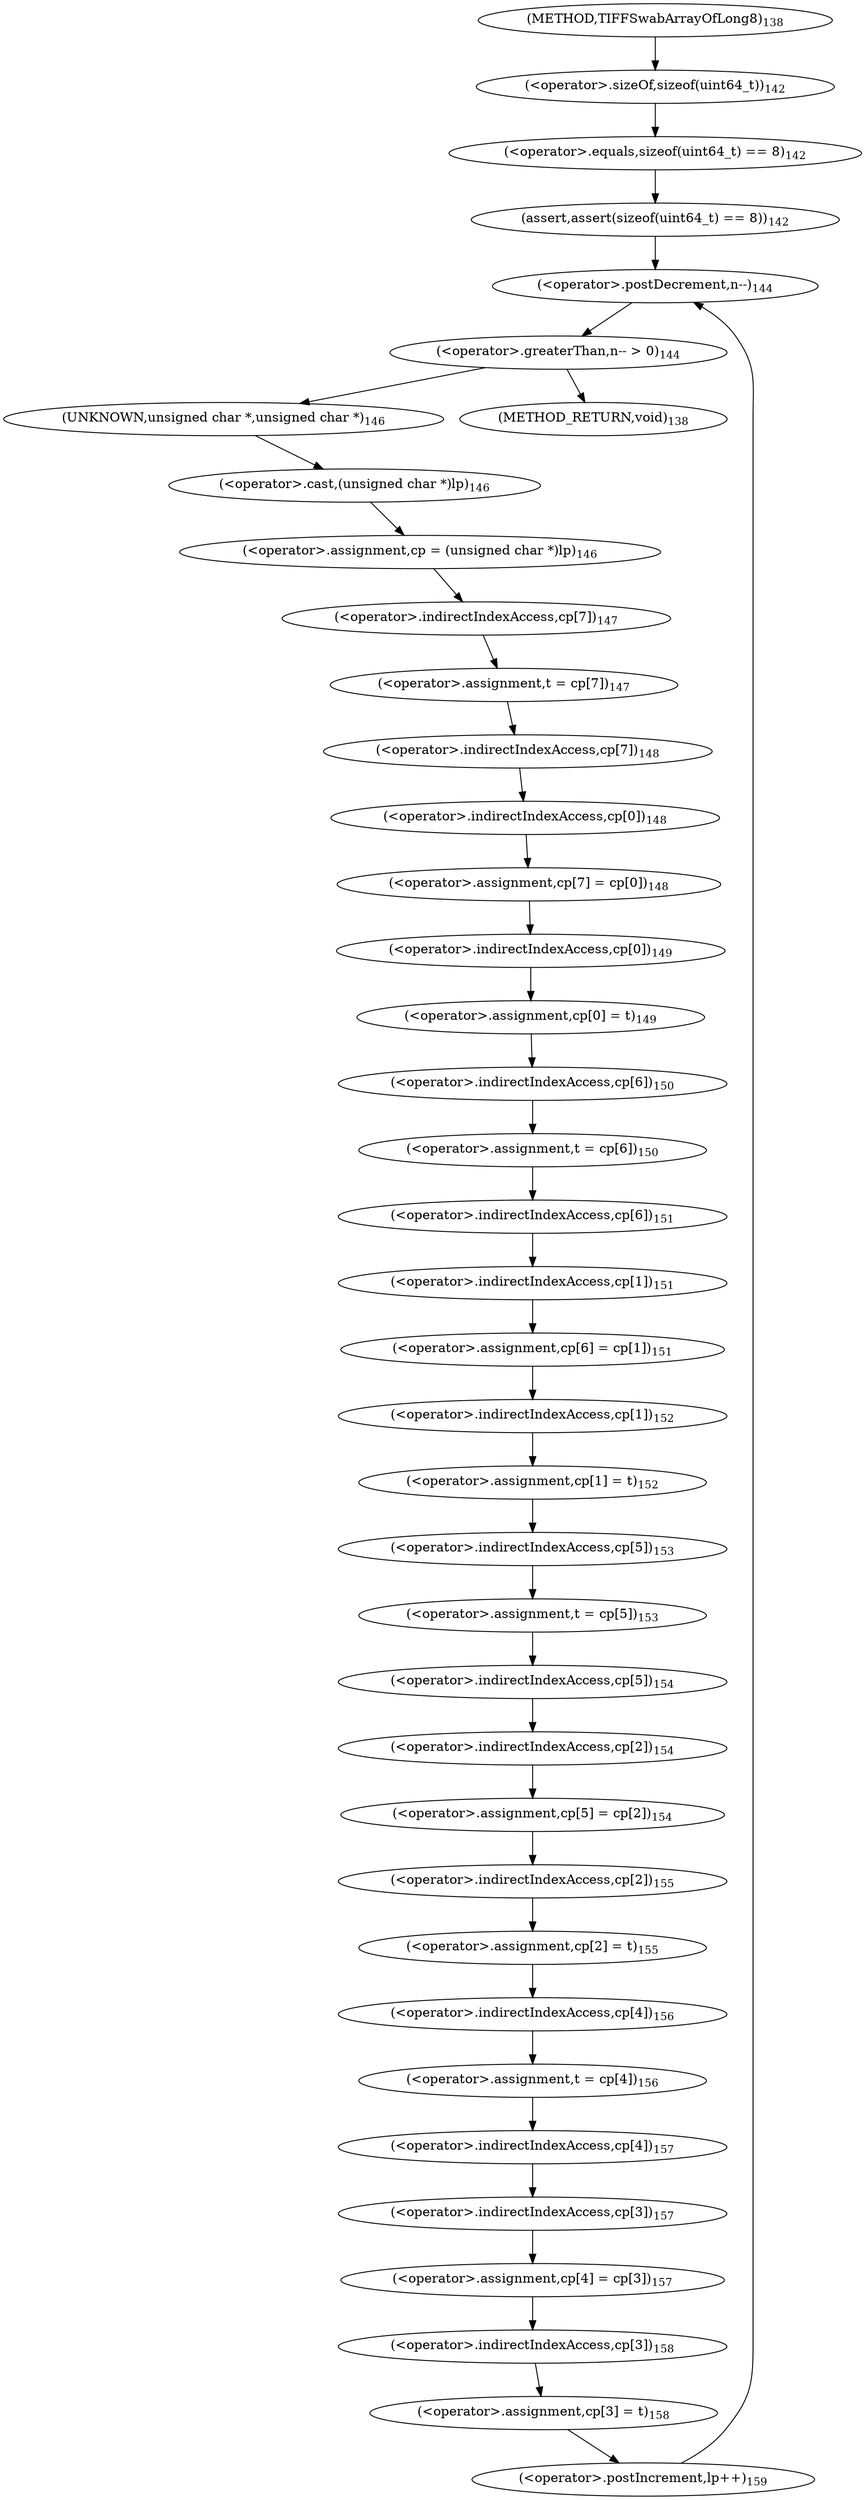 digraph "TIFFSwabArrayOfLong8" {  
"34596" [label = <(assert,assert(sizeof(uint64_t) == 8))<SUB>142</SUB>> ]
"34597" [label = <(&lt;operator&gt;.equals,sizeof(uint64_t) == 8)<SUB>142</SUB>> ]
"34602" [label = <(&lt;operator&gt;.greaterThan,n-- &gt; 0)<SUB>144</SUB>> ]
"34598" [label = <(&lt;operator&gt;.sizeOf,sizeof(uint64_t))<SUB>142</SUB>> ]
"34603" [label = <(&lt;operator&gt;.postDecrement,n--)<SUB>144</SUB>> ]
"34607" [label = <(&lt;operator&gt;.assignment,cp = (unsigned char *)lp)<SUB>146</SUB>> ]
"34612" [label = <(&lt;operator&gt;.assignment,t = cp[7])<SUB>147</SUB>> ]
"34617" [label = <(&lt;operator&gt;.assignment,cp[7] = cp[0])<SUB>148</SUB>> ]
"34624" [label = <(&lt;operator&gt;.assignment,cp[0] = t)<SUB>149</SUB>> ]
"34629" [label = <(&lt;operator&gt;.assignment,t = cp[6])<SUB>150</SUB>> ]
"34634" [label = <(&lt;operator&gt;.assignment,cp[6] = cp[1])<SUB>151</SUB>> ]
"34641" [label = <(&lt;operator&gt;.assignment,cp[1] = t)<SUB>152</SUB>> ]
"34646" [label = <(&lt;operator&gt;.assignment,t = cp[5])<SUB>153</SUB>> ]
"34651" [label = <(&lt;operator&gt;.assignment,cp[5] = cp[2])<SUB>154</SUB>> ]
"34658" [label = <(&lt;operator&gt;.assignment,cp[2] = t)<SUB>155</SUB>> ]
"34663" [label = <(&lt;operator&gt;.assignment,t = cp[4])<SUB>156</SUB>> ]
"34668" [label = <(&lt;operator&gt;.assignment,cp[4] = cp[3])<SUB>157</SUB>> ]
"34675" [label = <(&lt;operator&gt;.assignment,cp[3] = t)<SUB>158</SUB>> ]
"34680" [label = <(&lt;operator&gt;.postIncrement,lp++)<SUB>159</SUB>> ]
"34609" [label = <(&lt;operator&gt;.cast,(unsigned char *)lp)<SUB>146</SUB>> ]
"34614" [label = <(&lt;operator&gt;.indirectIndexAccess,cp[7])<SUB>147</SUB>> ]
"34618" [label = <(&lt;operator&gt;.indirectIndexAccess,cp[7])<SUB>148</SUB>> ]
"34621" [label = <(&lt;operator&gt;.indirectIndexAccess,cp[0])<SUB>148</SUB>> ]
"34625" [label = <(&lt;operator&gt;.indirectIndexAccess,cp[0])<SUB>149</SUB>> ]
"34631" [label = <(&lt;operator&gt;.indirectIndexAccess,cp[6])<SUB>150</SUB>> ]
"34635" [label = <(&lt;operator&gt;.indirectIndexAccess,cp[6])<SUB>151</SUB>> ]
"34638" [label = <(&lt;operator&gt;.indirectIndexAccess,cp[1])<SUB>151</SUB>> ]
"34642" [label = <(&lt;operator&gt;.indirectIndexAccess,cp[1])<SUB>152</SUB>> ]
"34648" [label = <(&lt;operator&gt;.indirectIndexAccess,cp[5])<SUB>153</SUB>> ]
"34652" [label = <(&lt;operator&gt;.indirectIndexAccess,cp[5])<SUB>154</SUB>> ]
"34655" [label = <(&lt;operator&gt;.indirectIndexAccess,cp[2])<SUB>154</SUB>> ]
"34659" [label = <(&lt;operator&gt;.indirectIndexAccess,cp[2])<SUB>155</SUB>> ]
"34665" [label = <(&lt;operator&gt;.indirectIndexAccess,cp[4])<SUB>156</SUB>> ]
"34669" [label = <(&lt;operator&gt;.indirectIndexAccess,cp[4])<SUB>157</SUB>> ]
"34672" [label = <(&lt;operator&gt;.indirectIndexAccess,cp[3])<SUB>157</SUB>> ]
"34676" [label = <(&lt;operator&gt;.indirectIndexAccess,cp[3])<SUB>158</SUB>> ]
"34610" [label = <(UNKNOWN,unsigned char *,unsigned char *)<SUB>146</SUB>> ]
"34590" [label = <(METHOD,TIFFSwabArrayOfLong8)<SUB>138</SUB>> ]
"34682" [label = <(METHOD_RETURN,void)<SUB>138</SUB>> ]
  "34596" -> "34603" 
  "34597" -> "34596" 
  "34602" -> "34682" 
  "34602" -> "34610" 
  "34598" -> "34597" 
  "34603" -> "34602" 
  "34607" -> "34614" 
  "34612" -> "34618" 
  "34617" -> "34625" 
  "34624" -> "34631" 
  "34629" -> "34635" 
  "34634" -> "34642" 
  "34641" -> "34648" 
  "34646" -> "34652" 
  "34651" -> "34659" 
  "34658" -> "34665" 
  "34663" -> "34669" 
  "34668" -> "34676" 
  "34675" -> "34680" 
  "34680" -> "34603" 
  "34609" -> "34607" 
  "34614" -> "34612" 
  "34618" -> "34621" 
  "34621" -> "34617" 
  "34625" -> "34624" 
  "34631" -> "34629" 
  "34635" -> "34638" 
  "34638" -> "34634" 
  "34642" -> "34641" 
  "34648" -> "34646" 
  "34652" -> "34655" 
  "34655" -> "34651" 
  "34659" -> "34658" 
  "34665" -> "34663" 
  "34669" -> "34672" 
  "34672" -> "34668" 
  "34676" -> "34675" 
  "34610" -> "34609" 
  "34590" -> "34598" 
}
